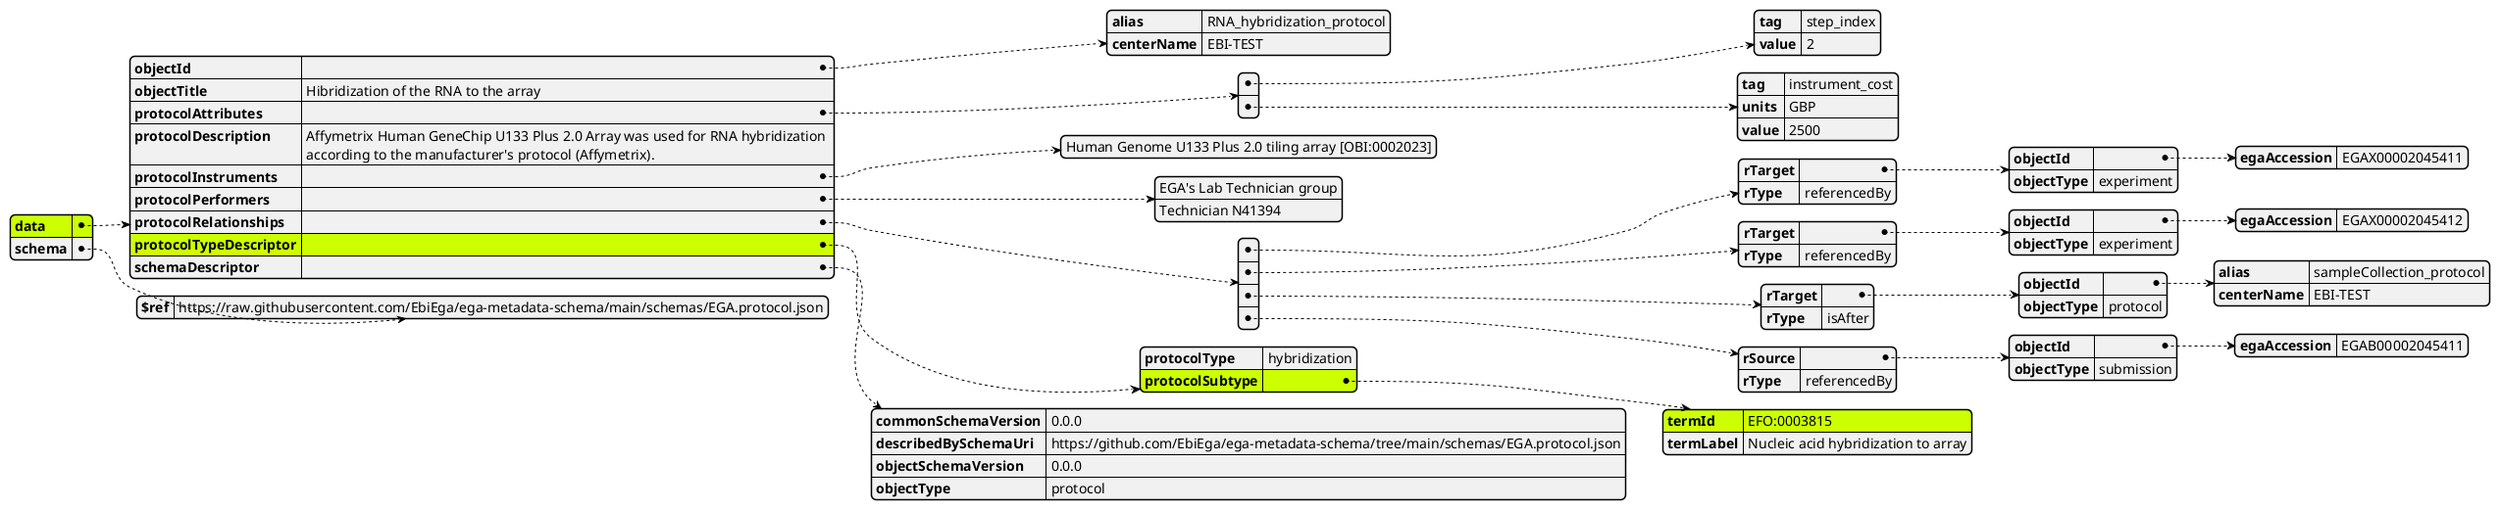 @startjson
#highlight "data" / "protocolTypeDescriptor" / "protocolSubtype" / "termId"
#highlight "data"
#highlight "data" / "protocolTypeDescriptor"
#highlight "data" / "protocolTypeDescriptor" / "protocolSubtype"

{
    "data": {
        "objectId": {
            "alias": "RNA_hybridization_protocol",
            "centerName": "EBI-TEST"
        },
        "objectTitle": "Hibridization of the RNA to the array",
        "protocolAttributes": [
            {
                "tag": "step_index",
                "value": "2"
            },
            {
                "tag": "instrument_cost",
                "units": "GBP",
                "value": 2500
            }
        ],
        "protocolDescription": "Affymetrix Human GeneChip U133 Plus 2.0 Array was used for RNA hybridization \\naccording to the manufacturer's protocol (Affymetrix).",
        "protocolInstruments": [
            "Human Genome U133 Plus 2.0 tiling array [OBI:0002023]"
        ],
        "protocolPerformers": [
            "EGA's Lab Technician group",
            "Technician N41394"
        ],
        "protocolRelationships": [
            {
                "rTarget": {
                    "objectId": {
                        "egaAccession": "EGAX00002045411"
                    },
                    "objectType": "experiment"
                },
                "rType": "referencedBy"
            },
            {
                "rTarget": {
                    "objectId": {
                        "egaAccession": "EGAX00002045412"
                    },
                    "objectType": "experiment"
                },
                "rType": "referencedBy"
            },
            {
                "rTarget": {
                    "objectId": {
                        "alias": "sampleCollection_protocol",
                        "centerName": "EBI-TEST"
                    },
                    "objectType": "protocol"
                },
                "rType": "isAfter"
            },
            {
                "rSource": {
                    "objectId": {
                        "egaAccession": "EGAB00002045411"
                    },
                    "objectType": "submission"
                },
                "rType": "referencedBy"
            }
        ],
        "protocolTypeDescriptor": {
            "protocolType": "hybridization",
            "protocolSubtype": {
                "termId": "EFO:0003815",
                "termLabel": "Nucleic acid hybridization to array"
            }
        },
        "schemaDescriptor": {
            "commonSchemaVersion": "0.0.0",
            "describedBySchemaUri": "https://github.com/EbiEga/ega-metadata-schema/tree/main/schemas/EGA.protocol.json",
            "objectSchemaVersion": "0.0.0",
            "objectType": "protocol"
        }
    },
    "schema": {
        "$ref": "https://raw.githubusercontent.com/EbiEga/ega-metadata-schema/main/schemas/EGA.protocol.json"
    }
}
@endjson